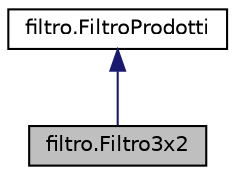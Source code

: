 digraph "filtro.Filtro3x2"
{
  edge [fontname="Helvetica",fontsize="10",labelfontname="Helvetica",labelfontsize="10"];
  node [fontname="Helvetica",fontsize="10",shape=record];
  Node1 [label="filtro.Filtro3x2",height=0.2,width=0.4,color="black", fillcolor="grey75", style="filled", fontcolor="black"];
  Node2 -> Node1 [dir="back",color="midnightblue",fontsize="10",style="solid",fontname="Helvetica"];
  Node2 [label="filtro.FiltroProdotti",height=0.2,width=0.4,color="black", fillcolor="white", style="filled",URL="$classfiltro_1_1_filtro_prodotti.html",tooltip="Classe base per la creazione di filtri ricerca dei prodotti. "];
}
